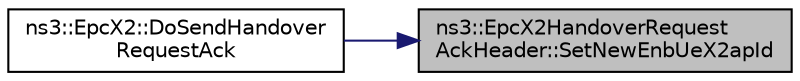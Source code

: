 digraph "ns3::EpcX2HandoverRequestAckHeader::SetNewEnbUeX2apId"
{
 // LATEX_PDF_SIZE
  edge [fontname="Helvetica",fontsize="10",labelfontname="Helvetica",labelfontsize="10"];
  node [fontname="Helvetica",fontsize="10",shape=record];
  rankdir="RL";
  Node1 [label="ns3::EpcX2HandoverRequest\lAckHeader::SetNewEnbUeX2apId",height=0.2,width=0.4,color="black", fillcolor="grey75", style="filled", fontcolor="black",tooltip="Set new ENB UE X2 AP ID function."];
  Node1 -> Node2 [dir="back",color="midnightblue",fontsize="10",style="solid",fontname="Helvetica"];
  Node2 [label="ns3::EpcX2::DoSendHandover\lRequestAck",height=0.2,width=0.4,color="black", fillcolor="white", style="filled",URL="$classns3_1_1_epc_x2.html#a0c10744b59810accae456d5e7a5ebf3b",tooltip="Send handover request ack function."];
}
